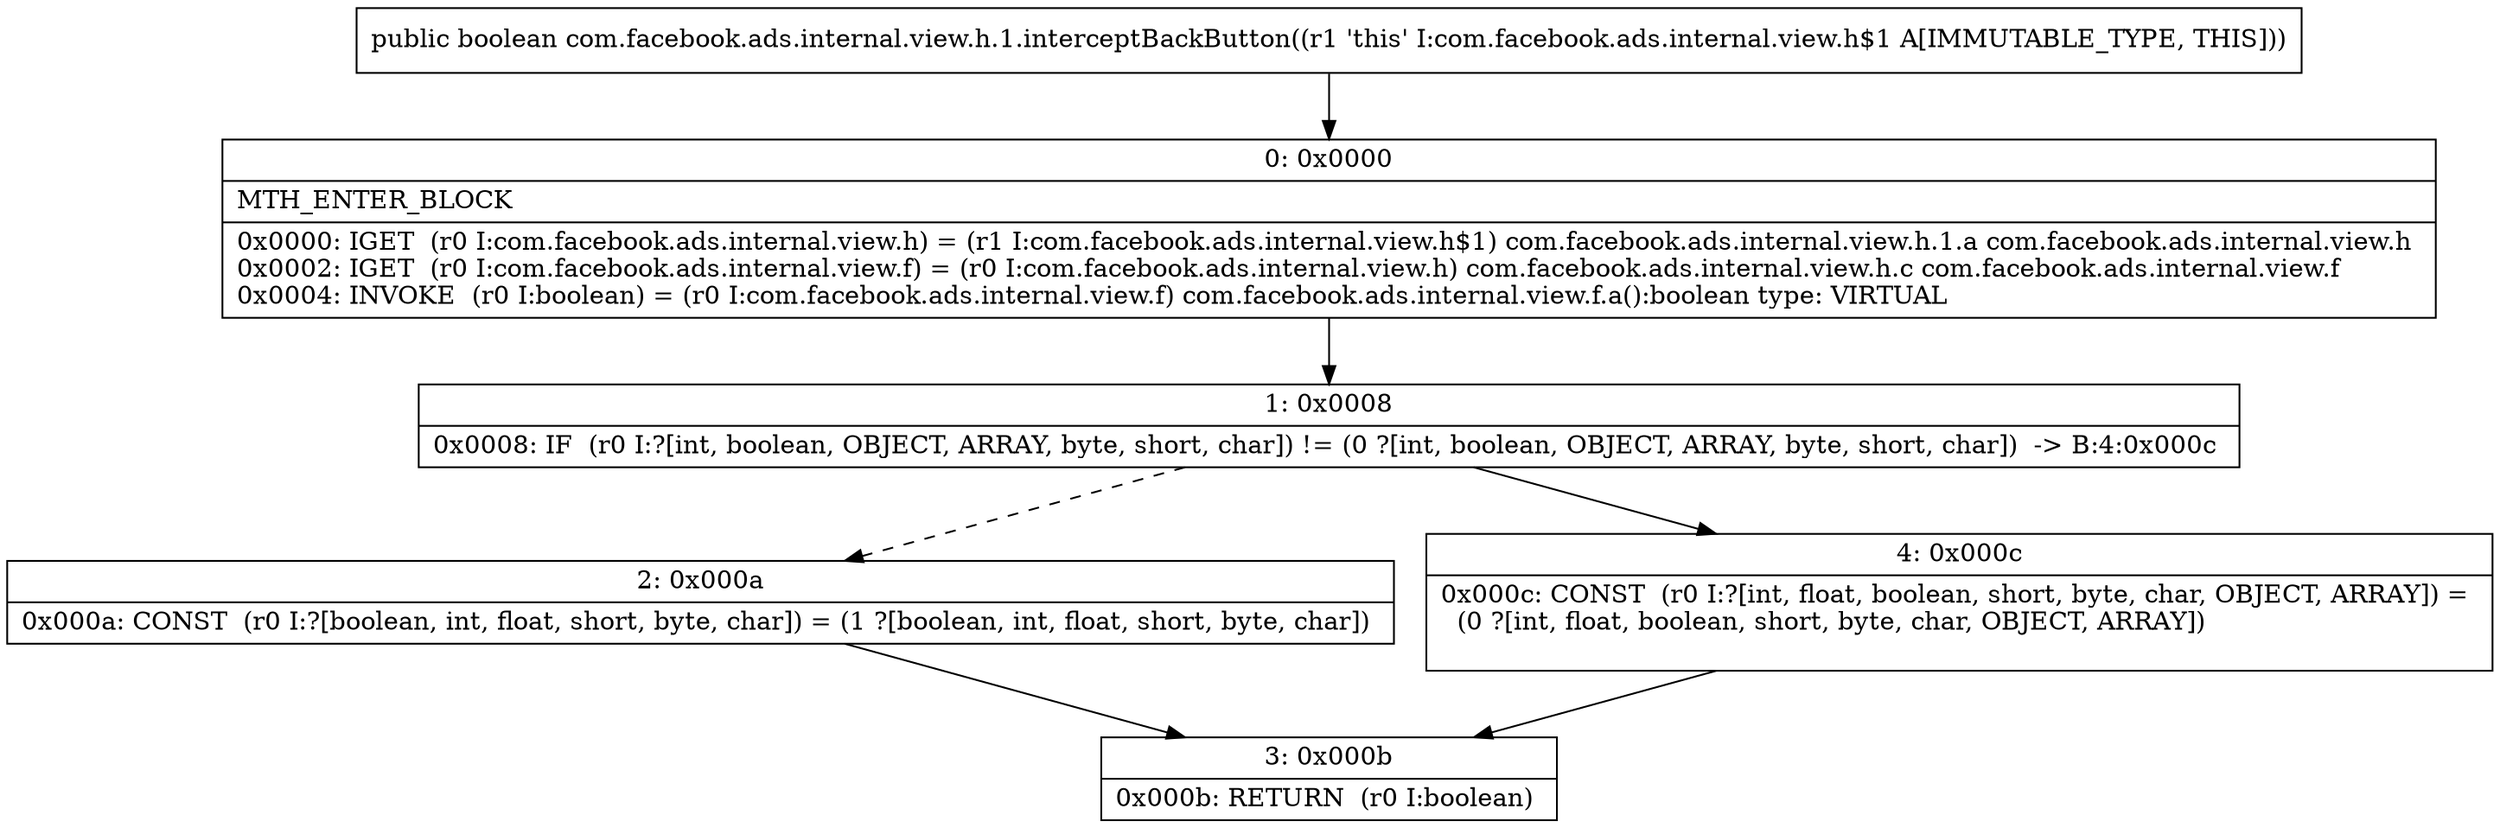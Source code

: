 digraph "CFG forcom.facebook.ads.internal.view.h.1.interceptBackButton()Z" {
Node_0 [shape=record,label="{0\:\ 0x0000|MTH_ENTER_BLOCK\l|0x0000: IGET  (r0 I:com.facebook.ads.internal.view.h) = (r1 I:com.facebook.ads.internal.view.h$1) com.facebook.ads.internal.view.h.1.a com.facebook.ads.internal.view.h \l0x0002: IGET  (r0 I:com.facebook.ads.internal.view.f) = (r0 I:com.facebook.ads.internal.view.h) com.facebook.ads.internal.view.h.c com.facebook.ads.internal.view.f \l0x0004: INVOKE  (r0 I:boolean) = (r0 I:com.facebook.ads.internal.view.f) com.facebook.ads.internal.view.f.a():boolean type: VIRTUAL \l}"];
Node_1 [shape=record,label="{1\:\ 0x0008|0x0008: IF  (r0 I:?[int, boolean, OBJECT, ARRAY, byte, short, char]) != (0 ?[int, boolean, OBJECT, ARRAY, byte, short, char])  \-\> B:4:0x000c \l}"];
Node_2 [shape=record,label="{2\:\ 0x000a|0x000a: CONST  (r0 I:?[boolean, int, float, short, byte, char]) = (1 ?[boolean, int, float, short, byte, char]) \l}"];
Node_3 [shape=record,label="{3\:\ 0x000b|0x000b: RETURN  (r0 I:boolean) \l}"];
Node_4 [shape=record,label="{4\:\ 0x000c|0x000c: CONST  (r0 I:?[int, float, boolean, short, byte, char, OBJECT, ARRAY]) = \l  (0 ?[int, float, boolean, short, byte, char, OBJECT, ARRAY])\l \l}"];
MethodNode[shape=record,label="{public boolean com.facebook.ads.internal.view.h.1.interceptBackButton((r1 'this' I:com.facebook.ads.internal.view.h$1 A[IMMUTABLE_TYPE, THIS])) }"];
MethodNode -> Node_0;
Node_0 -> Node_1;
Node_1 -> Node_2[style=dashed];
Node_1 -> Node_4;
Node_2 -> Node_3;
Node_4 -> Node_3;
}

